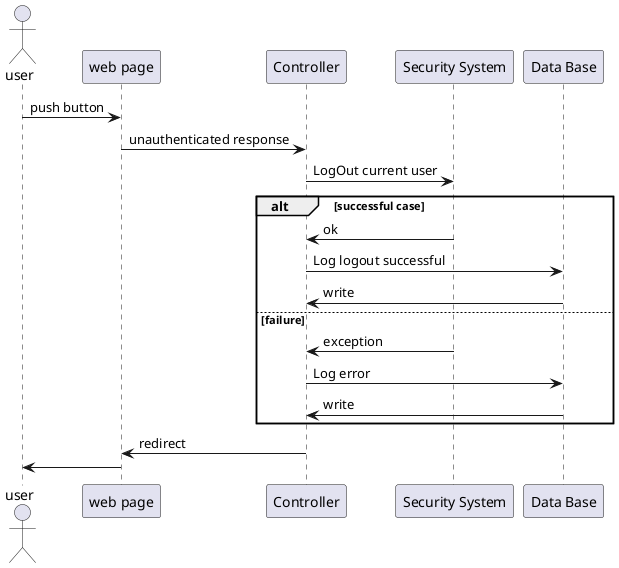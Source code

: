 @startuml
'
'
' Implementation view
'
'

actor user

participant "web page" as wp
participant Controller as c
participant "Security System" as sec
participant "Data Base" as db


user -> wp : push button
wp -> c : unauthenticated response
c -> sec : LogOut current user
alt successful case
    c <- sec : ok
    c -> db : Log logout successful
    c <- db : write
else failure
    c <- sec : exception
    c -> db : Log error
    c <- db : write
end

wp <- c : redirect
user <- wp
@enduml
